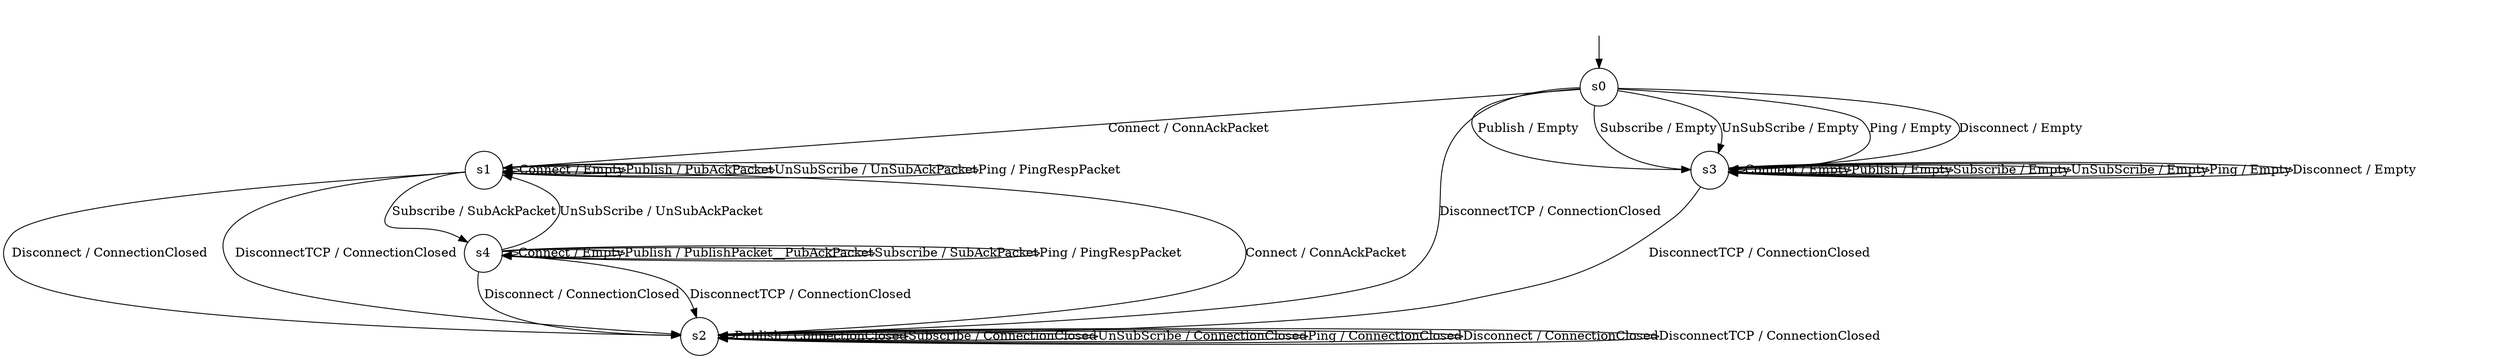 digraph g {
__start0 [label="" shape="none"];

	s0 [shape="circle" label="s0"];
	s1 [shape="circle" label="s1"];
	s2 [shape="circle" label="s2"];
	s3 [shape="circle" label="s3"];
	s4 [shape="circle" label="s4"];
	s0 -> s1 [label="Connect / ConnAckPacket"];
	s0 -> s3 [label="Publish / Empty"];
	s0 -> s3 [label="Subscribe / Empty"];
	s0 -> s3 [label="UnSubScribe / Empty"];
	s0 -> s3 [label="Ping / Empty"];
	s0 -> s3 [label="Disconnect / Empty"];
	s0 -> s2 [label="DisconnectTCP / ConnectionClosed"];
	s1 -> s1 [label="Connect / Empty"];
	s1 -> s1 [label="Publish / PubAckPacket"];
	s1 -> s4 [label="Subscribe / SubAckPacket"];
	s1 -> s1 [label="UnSubScribe / UnSubAckPacket"];
	s1 -> s1 [label="Ping / PingRespPacket"];
	s1 -> s2 [label="Disconnect / ConnectionClosed"];
	s1 -> s2 [label="DisconnectTCP / ConnectionClosed"];
	s2 -> s1 [label="Connect / ConnAckPacket"];
	s2 -> s2 [label="Publish / ConnectionClosed"];
	s2 -> s2 [label="Subscribe / ConnectionClosed"];
	s2 -> s2 [label="UnSubScribe / ConnectionClosed"];
	s2 -> s2 [label="Ping / ConnectionClosed"];
	s2 -> s2 [label="Disconnect / ConnectionClosed"];
	s2 -> s2 [label="DisconnectTCP / ConnectionClosed"];
	s3 -> s3 [label="Connect / Empty"];
	s3 -> s3 [label="Publish / Empty"];
	s3 -> s3 [label="Subscribe / Empty"];
	s3 -> s3 [label="UnSubScribe / Empty"];
	s3 -> s3 [label="Ping / Empty"];
	s3 -> s3 [label="Disconnect / Empty"];
	s3 -> s2 [label="DisconnectTCP / ConnectionClosed"];
	s4 -> s4 [label="Connect / Empty"];
	s4 -> s4 [label="Publish / PublishPacket__PubAckPacket"];
	s4 -> s4 [label="Subscribe / SubAckPacket"];
	s4 -> s1 [label="UnSubScribe / UnSubAckPacket"];
	s4 -> s4 [label="Ping / PingRespPacket"];
	s4 -> s2 [label="Disconnect / ConnectionClosed"];
	s4 -> s2 [label="DisconnectTCP / ConnectionClosed"];

__start0 -> s0;
}
